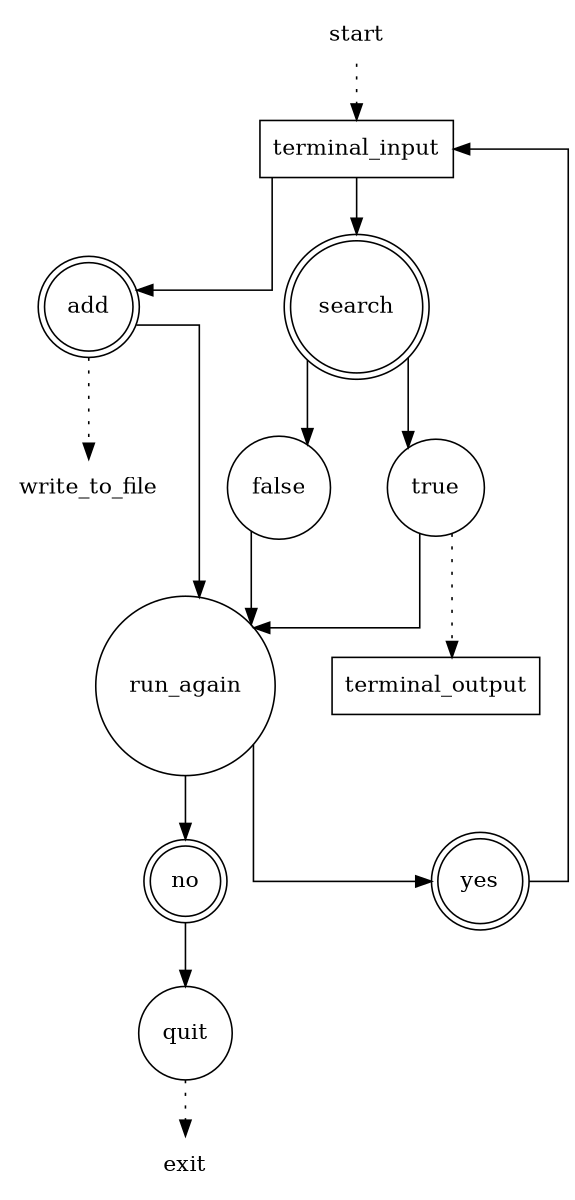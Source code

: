 digraph G {
  size = "8, 8";
  graph [splines=ortho, nodesep=0.5];
  start [shape=plaintext];
  node [shape=box];
  start -> terminal_input [shape=box,style=dotted];
  node [shape=doublecircle];
  terminal_input -> {add, search};
  node [shape=circle];
  add -> run_again;
  node [shape=plaintext];
  add -> write_to_file [style=dotted];
  node [shape=circle];
  false -> run_again;
  node [shape=doublecircle];
  run_again -> yes -> terminal_input;
  run_again -> no;
  node [shape=circle];
  no -> quit;
  search -> {true, false};
  node [shape=box];
  true -> terminal_output [style=dotted];
  true -> run_again;
  node [shape=plaintext];
  quit -> exit [style=dotted];
}
